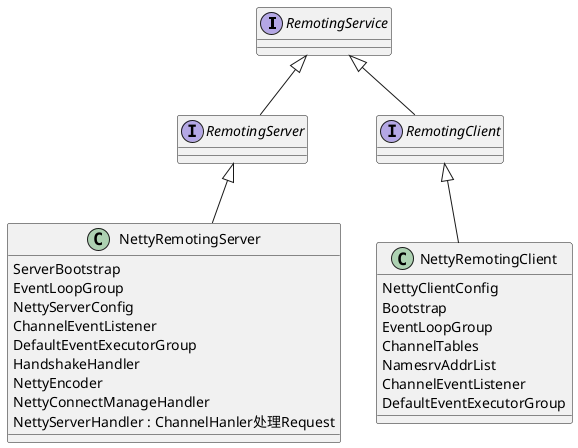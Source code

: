 @startuml
'https://plantuml.com/sequence-diagram

interface RemotingService

interface RemotingServer
interface RemotingClient

class NettyRemotingServer

class NettyRemotingClient

RemotingService <|-- RemotingServer
RemotingService <|-- RemotingClient

RemotingServer <|-- NettyRemotingServer
NettyRemotingServer : ServerBootstrap
NettyRemotingServer : EventLoopGroup
NettyRemotingServer : NettyServerConfig
NettyRemotingServer : ChannelEventListener
NettyRemotingServer : DefaultEventExecutorGroup
NettyRemotingServer : HandshakeHandler
NettyRemotingServer : NettyEncoder
NettyRemotingServer : NettyConnectManageHandler
NettyRemotingServer : NettyServerHandler : ChannelHanler处理Request


RemotingClient <|-- NettyRemotingClient
NettyRemotingClient : NettyClientConfig
NettyRemotingClient : Bootstrap
NettyRemotingClient : EventLoopGroup
NettyRemotingClient : ChannelTables
NettyRemotingClient : NamesrvAddrList
NettyRemotingClient : ChannelEventListener
NettyRemotingClient : DefaultEventExecutorGroup



@enduml